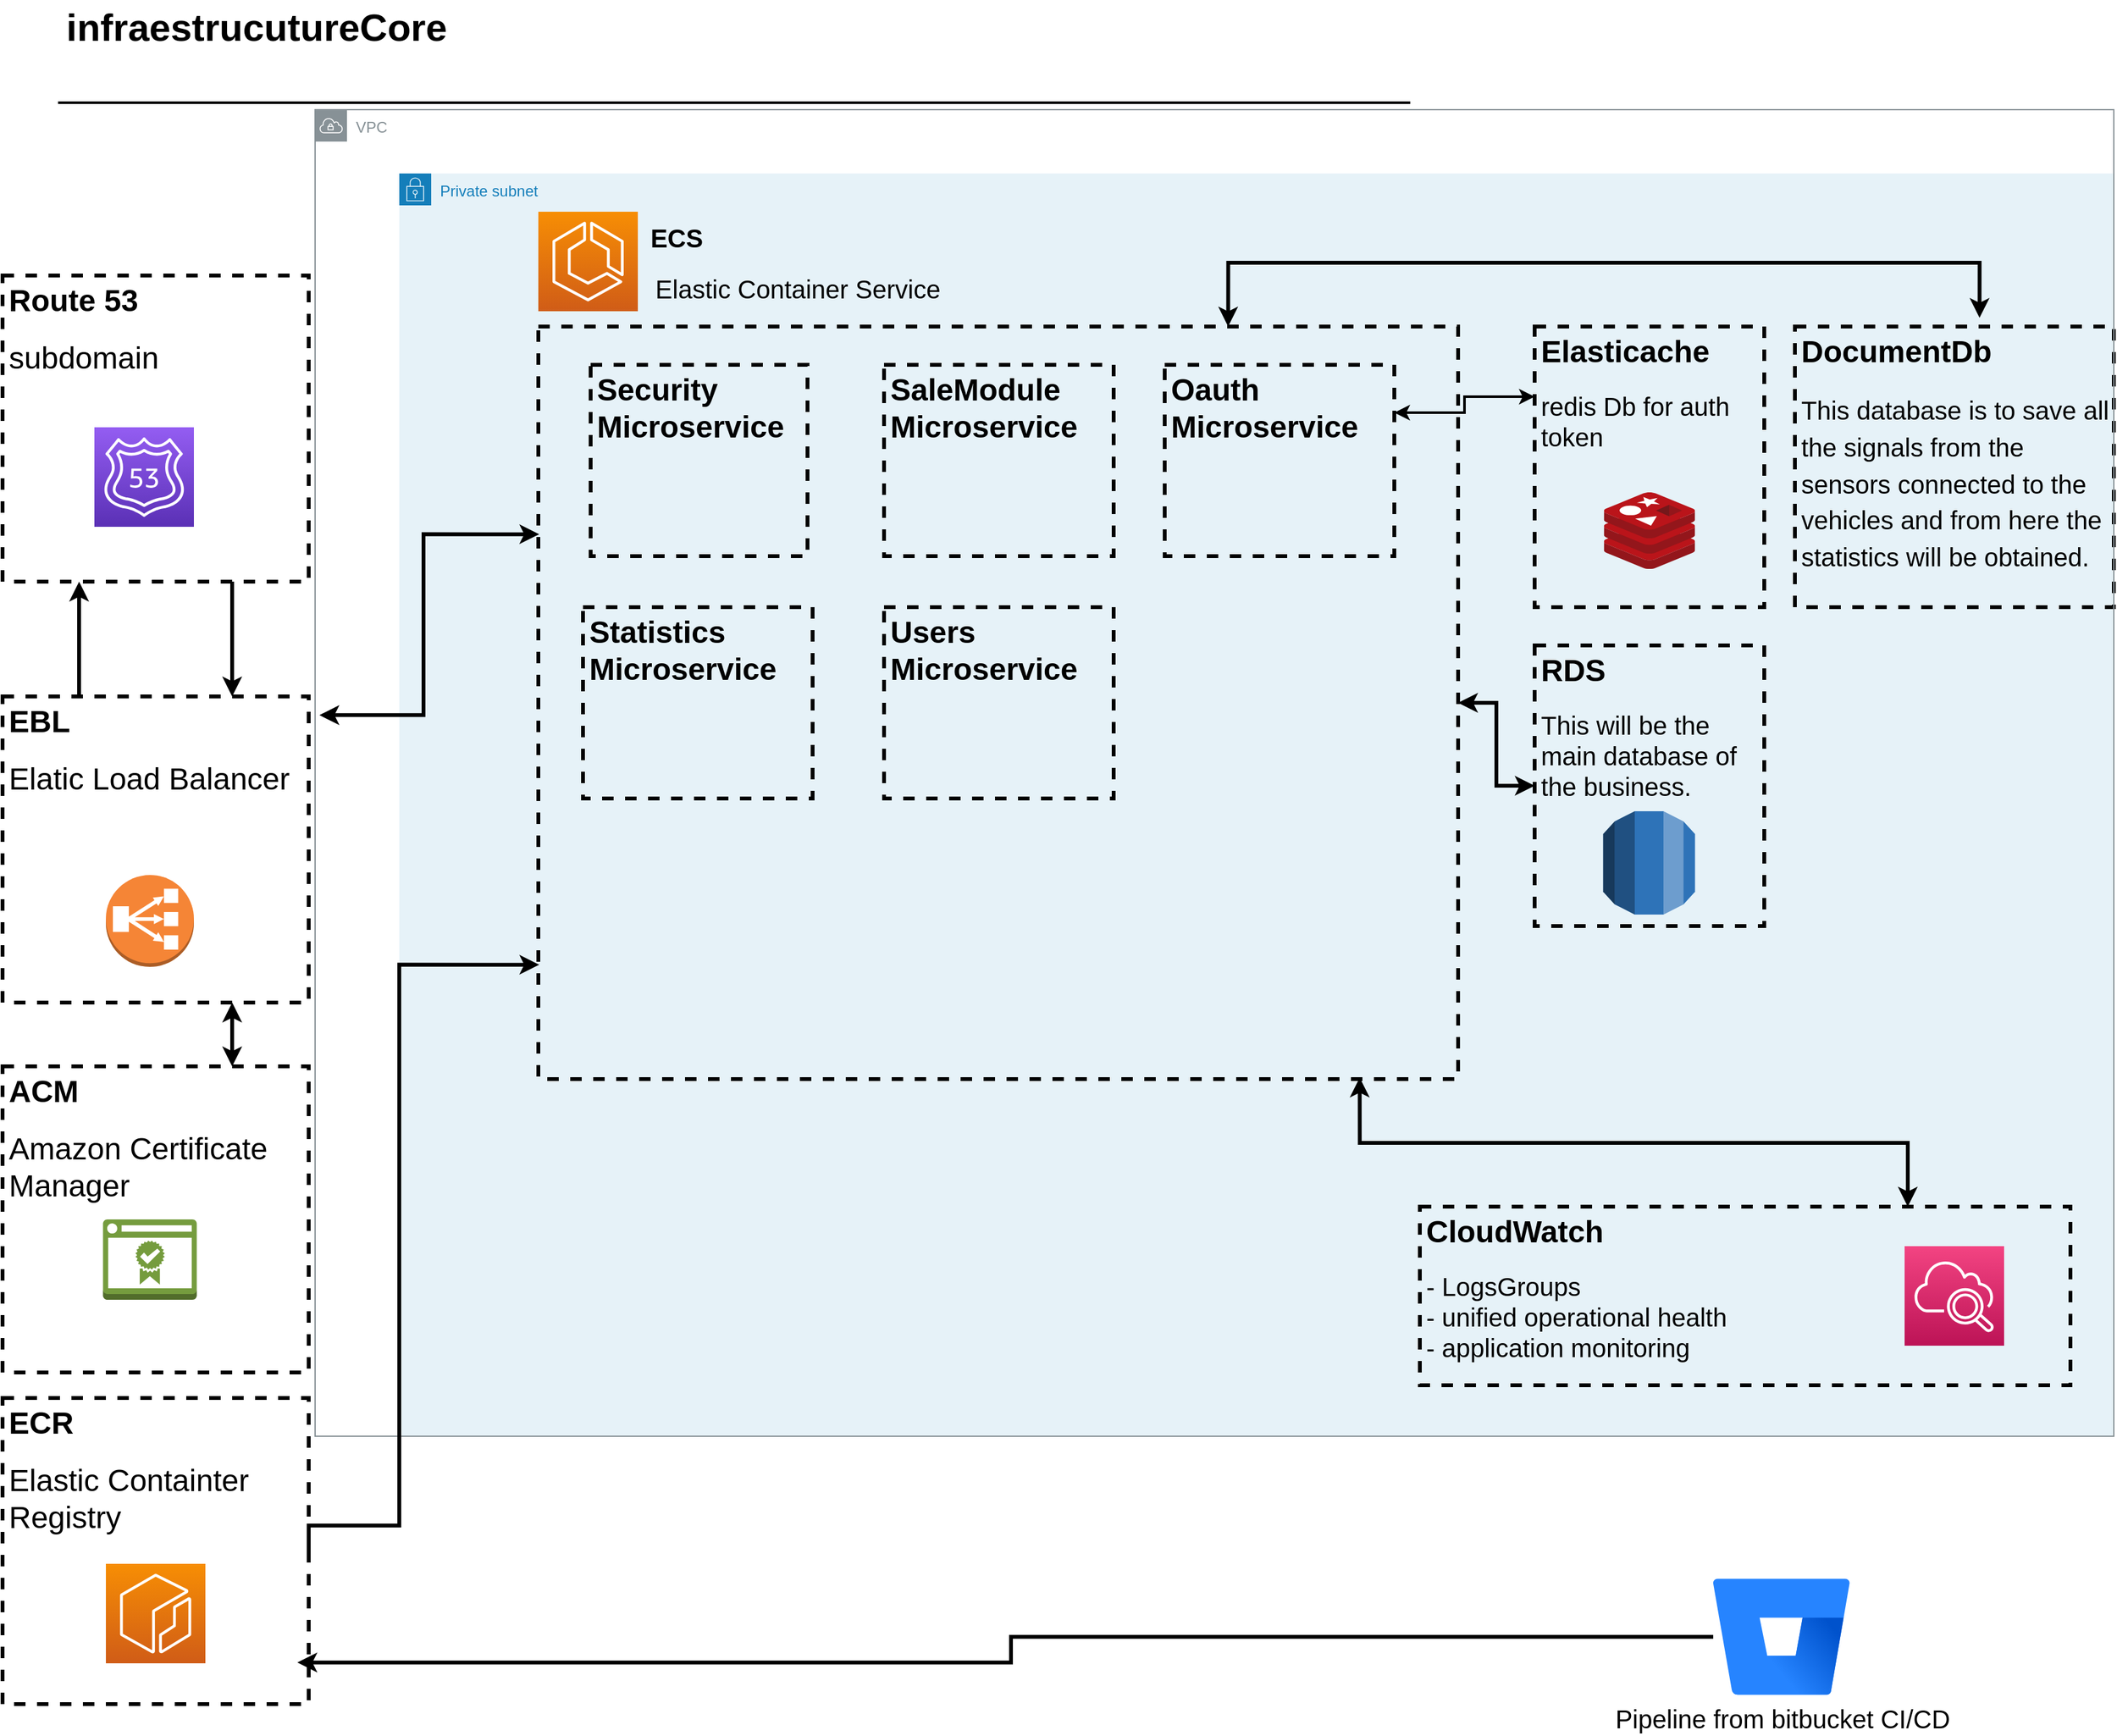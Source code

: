 <mxfile version="21.2.3" type="github">
  <diagram id="Ht1M8jgEwFfnCIfOTk4-" name="Page-1">
    <mxGraphModel dx="2314" dy="788" grid="1" gridSize="10" guides="1" tooltips="1" connect="1" arrows="1" fold="1" page="1" pageScale="1" pageWidth="1169" pageHeight="827" math="0" shadow="0">
      <root>
        <mxCell id="0" />
        <mxCell id="1" parent="0" />
        <mxCell id="ovUjnCqYb-joogBGiaoR-35" style="edgeStyle=orthogonalEdgeStyle;rounded=0;orthogonalLoop=1;jettySize=auto;html=1;exitX=0.25;exitY=0;exitDx=0;exitDy=0;entryX=0.25;entryY=1;entryDx=0;entryDy=0;strokeWidth=3;" parent="1" source="ovUjnCqYb-joogBGiaoR-29" target="ovUjnCqYb-joogBGiaoR-32" edge="1">
          <mxGeometry relative="1" as="geometry" />
        </mxCell>
        <mxCell id="ovUjnCqYb-joogBGiaoR-46" style="edgeStyle=orthogonalEdgeStyle;rounded=0;orthogonalLoop=1;jettySize=auto;html=1;exitX=0.75;exitY=1;exitDx=0;exitDy=0;entryX=0.75;entryY=0;entryDx=0;entryDy=0;strokeWidth=3;startArrow=classic;startFill=1;" parent="1" source="ovUjnCqYb-joogBGiaoR-29" target="ovUjnCqYb-joogBGiaoR-43" edge="1">
          <mxGeometry relative="1" as="geometry" />
        </mxCell>
        <mxCell id="ovUjnCqYb-joogBGiaoR-29" value="&lt;h1 style=&quot;&quot;&gt;&lt;font style=&quot;font-size: 24px;&quot;&gt;&lt;b style=&quot;border-color: var(--border-color); text-align: center;&quot;&gt;EBL&lt;/b&gt;&lt;/font&gt;&lt;/h1&gt;&lt;h1 style=&quot;&quot;&gt;&lt;span style=&quot;font-weight: normal;&quot;&gt;Elatic Load Balancer&lt;/span&gt;&lt;/h1&gt;" style="text;html=1;strokeColor=default;fillColor=none;spacing=5;spacingTop=-20;whiteSpace=wrap;overflow=hidden;rounded=0;dashed=1;strokeWidth=3;resizeHeight=0;" parent="1" vertex="1">
          <mxGeometry x="9" y="610" width="240" height="240" as="geometry" />
        </mxCell>
        <mxCell id="-QjtrjUzRDEMRZ5MF8oH-47" value="infraestrucutureCore" style="text;html=1;resizable=0;points=[];autosize=1;align=left;verticalAlign=top;spacingTop=-4;fontSize=30;fontStyle=1" parent="1" vertex="1">
          <mxGeometry x="56.5" y="64.5" width="320" height="40" as="geometry" />
        </mxCell>
        <mxCell id="SCVMTBWpLvtzJIhz15lM-1" value="" style="line;strokeWidth=2;html=1;fontSize=14;" parent="1" vertex="1">
          <mxGeometry x="52.5" y="139.5" width="1060" height="10" as="geometry" />
        </mxCell>
        <mxCell id="ovUjnCqYb-joogBGiaoR-8" value="Private subnet" style="points=[[0,0],[0.25,0],[0.5,0],[0.75,0],[1,0],[1,0.25],[1,0.5],[1,0.75],[1,1],[0.75,1],[0.5,1],[0.25,1],[0,1],[0,0.75],[0,0.5],[0,0.25]];outlineConnect=0;gradientColor=none;html=1;whiteSpace=wrap;fontSize=12;fontStyle=0;container=1;pointerEvents=0;collapsible=0;recursiveResize=0;shape=mxgraph.aws4.group;grIcon=mxgraph.aws4.group_security_group;grStroke=0;strokeColor=#147EBA;fillColor=#E6F2F8;verticalAlign=top;align=left;spacingLeft=30;fontColor=#147EBA;dashed=0;" parent="1" vertex="1">
          <mxGeometry x="320" y="200" width="1344" height="990" as="geometry" />
        </mxCell>
        <mxCell id="ovUjnCqYb-joogBGiaoR-74" style="edgeStyle=orthogonalEdgeStyle;rounded=0;orthogonalLoop=1;jettySize=auto;html=1;exitX=0.75;exitY=0;exitDx=0;exitDy=0;entryX=0.579;entryY=-0.031;entryDx=0;entryDy=0;entryPerimeter=0;strokeWidth=3;startArrow=classic;startFill=1;" parent="ovUjnCqYb-joogBGiaoR-8" source="ovUjnCqYb-joogBGiaoR-22" target="ovUjnCqYb-joogBGiaoR-72" edge="1">
          <mxGeometry relative="1" as="geometry">
            <Array as="points">
              <mxPoint x="650" y="70" />
              <mxPoint x="1239" y="70" />
            </Array>
          </mxGeometry>
        </mxCell>
        <mxCell id="ovUjnCqYb-joogBGiaoR-22" value="" style="rounded=0;whiteSpace=wrap;html=1;fillColor=none;dashed=1;strokeWidth=3;" parent="ovUjnCqYb-joogBGiaoR-8" vertex="1">
          <mxGeometry x="109" y="120" width="721" height="590" as="geometry" />
        </mxCell>
        <mxCell id="ovUjnCqYb-joogBGiaoR-23" value="" style="sketch=0;points=[[0,0,0],[0.25,0,0],[0.5,0,0],[0.75,0,0],[1,0,0],[0,1,0],[0.25,1,0],[0.5,1,0],[0.75,1,0],[1,1,0],[0,0.25,0],[0,0.5,0],[0,0.75,0],[1,0.25,0],[1,0.5,0],[1,0.75,0]];outlineConnect=0;fontColor=#232F3E;gradientColor=#F78E04;gradientDirection=north;fillColor=#D05C17;strokeColor=#ffffff;dashed=0;verticalLabelPosition=bottom;verticalAlign=top;align=center;html=1;fontSize=12;fontStyle=0;aspect=fixed;shape=mxgraph.aws4.resourceIcon;resIcon=mxgraph.aws4.ecs;" parent="ovUjnCqYb-joogBGiaoR-8" vertex="1">
          <mxGeometry x="109" y="30" width="78" height="78" as="geometry" />
        </mxCell>
        <mxCell id="ovUjnCqYb-joogBGiaoR-24" value="&lt;font size=&quot;1&quot; style=&quot;&quot;&gt;&lt;b style=&quot;font-size: 20px;&quot;&gt;ECS&lt;/b&gt;&lt;/font&gt;" style="text;html=1;align=center;verticalAlign=middle;resizable=0;points=[];autosize=1;strokeColor=none;fillColor=none;" parent="ovUjnCqYb-joogBGiaoR-8" vertex="1">
          <mxGeometry x="187" y="30" width="60" height="40" as="geometry" />
        </mxCell>
        <mxCell id="ovUjnCqYb-joogBGiaoR-26" value="&lt;font style=&quot;font-size: 20px;&quot;&gt;Elastic Container Service&lt;/font&gt;" style="text;html=1;align=center;verticalAlign=middle;resizable=0;points=[];autosize=1;strokeColor=none;fillColor=none;" parent="ovUjnCqYb-joogBGiaoR-8" vertex="1">
          <mxGeometry x="187" y="70" width="250" height="40" as="geometry" />
        </mxCell>
        <mxCell id="ovUjnCqYb-joogBGiaoR-42" style="edgeStyle=orthogonalEdgeStyle;rounded=0;orthogonalLoop=1;jettySize=auto;html=1;exitX=0.75;exitY=0;exitDx=0;exitDy=0;entryX=0.893;entryY=0.998;entryDx=0;entryDy=0;entryPerimeter=0;startArrow=classic;startFill=1;strokeWidth=3;" parent="ovUjnCqYb-joogBGiaoR-8" source="ovUjnCqYb-joogBGiaoR-39" target="ovUjnCqYb-joogBGiaoR-22" edge="1">
          <mxGeometry relative="1" as="geometry" />
        </mxCell>
        <mxCell id="ovUjnCqYb-joogBGiaoR-39" value="&lt;h1&gt;CloudWatch&lt;/h1&gt;&lt;div style=&quot;font-size: 20px;&quot;&gt;&lt;font style=&quot;font-size: 20px;&quot;&gt;- LogsGroups&lt;/font&gt;&lt;/div&gt;&lt;div style=&quot;font-size: 20px;&quot;&gt;&lt;font style=&quot;font-size: 20px;&quot;&gt;-&amp;nbsp;unified operational health&lt;/font&gt;&lt;/div&gt;&lt;div style=&quot;font-size: 20px;&quot;&gt;&lt;font style=&quot;font-size: 20px;&quot;&gt;-&amp;nbsp;application monitoring&lt;/font&gt;&lt;/div&gt;&lt;div style=&quot;font-size: 20px;&quot;&gt;&lt;br&gt;&lt;/div&gt;" style="text;html=1;strokeColor=default;fillColor=none;spacing=5;spacingTop=-20;whiteSpace=wrap;overflow=hidden;rounded=0;dashed=1;strokeWidth=3;resizeHeight=0;" parent="ovUjnCqYb-joogBGiaoR-8" vertex="1">
          <mxGeometry x="800" y="810" width="510" height="140" as="geometry" />
        </mxCell>
        <mxCell id="ovUjnCqYb-joogBGiaoR-40" value="" style="sketch=0;points=[[0,0,0],[0.25,0,0],[0.5,0,0],[0.75,0,0],[1,0,0],[0,1,0],[0.25,1,0],[0.5,1,0],[0.75,1,0],[1,1,0],[0,0.25,0],[0,0.5,0],[0,0.75,0],[1,0.25,0],[1,0.5,0],[1,0.75,0]];points=[[0,0,0],[0.25,0,0],[0.5,0,0],[0.75,0,0],[1,0,0],[0,1,0],[0.25,1,0],[0.5,1,0],[0.75,1,0],[1,1,0],[0,0.25,0],[0,0.5,0],[0,0.75,0],[1,0.25,0],[1,0.5,0],[1,0.75,0]];outlineConnect=0;fontColor=#232F3E;gradientColor=#F34482;gradientDirection=north;fillColor=#BC1356;strokeColor=#ffffff;dashed=0;verticalLabelPosition=bottom;verticalAlign=top;align=center;html=1;fontSize=12;fontStyle=0;aspect=fixed;shape=mxgraph.aws4.resourceIcon;resIcon=mxgraph.aws4.cloudwatch_2;" parent="ovUjnCqYb-joogBGiaoR-8" vertex="1">
          <mxGeometry x="1180" y="841" width="78" height="78" as="geometry" />
        </mxCell>
        <mxCell id="ovUjnCqYb-joogBGiaoR-48" value="" style="shape=image;html=1;verticalAlign=top;verticalLabelPosition=bottom;labelBackgroundColor=#ffffff;imageAspect=0;aspect=fixed;image=https://cdn1.iconfinder.com/data/icons/social-media-2106/24/social_media_social_media_logo_docker-128.png" parent="ovUjnCqYb-joogBGiaoR-8" vertex="1">
          <mxGeometry x="204" y="230" width="60" height="60" as="geometry" />
        </mxCell>
        <mxCell id="ovUjnCqYb-joogBGiaoR-49" value="&lt;h1&gt;Security Microservice&lt;/h1&gt;" style="text;html=1;strokeColor=default;fillColor=none;spacing=5;spacingTop=-20;whiteSpace=wrap;overflow=hidden;rounded=0;dashed=1;strokeWidth=3;" parent="ovUjnCqYb-joogBGiaoR-8" vertex="1">
          <mxGeometry x="150" y="150" width="170" height="150" as="geometry" />
        </mxCell>
        <mxCell id="ovUjnCqYb-joogBGiaoR-58" value="&lt;h1&gt;SaleModule Microservice&lt;/h1&gt;" style="text;html=1;strokeColor=default;fillColor=none;spacing=5;spacingTop=-20;whiteSpace=wrap;overflow=hidden;rounded=0;dashed=1;strokeWidth=3;" parent="ovUjnCqYb-joogBGiaoR-8" vertex="1">
          <mxGeometry x="380" y="150" width="180" height="150" as="geometry" />
        </mxCell>
        <mxCell id="ovUjnCqYb-joogBGiaoR-59" value="" style="shape=image;html=1;verticalAlign=top;verticalLabelPosition=bottom;labelBackgroundColor=#ffffff;imageAspect=0;aspect=fixed;image=https://cdn1.iconfinder.com/data/icons/social-media-2106/24/social_media_social_media_logo_docker-128.png" parent="ovUjnCqYb-joogBGiaoR-8" vertex="1">
          <mxGeometry x="430" y="220" width="70" height="70" as="geometry" />
        </mxCell>
        <mxCell id="ovUjnCqYb-joogBGiaoR-71" style="edgeStyle=orthogonalEdgeStyle;rounded=0;orthogonalLoop=1;jettySize=auto;html=1;exitX=1;exitY=0.25;exitDx=0;exitDy=0;entryX=0;entryY=0.25;entryDx=0;entryDy=0;startArrow=classic;startFill=1;strokeWidth=2;" parent="ovUjnCqYb-joogBGiaoR-8" source="ovUjnCqYb-joogBGiaoR-60" target="ovUjnCqYb-joogBGiaoR-66" edge="1">
          <mxGeometry relative="1" as="geometry" />
        </mxCell>
        <mxCell id="ovUjnCqYb-joogBGiaoR-60" value="&lt;h1&gt;Oauth Microservice&lt;/h1&gt;" style="text;html=1;strokeColor=default;fillColor=none;spacing=5;spacingTop=-20;whiteSpace=wrap;overflow=hidden;rounded=0;dashed=1;strokeWidth=3;" parent="ovUjnCqYb-joogBGiaoR-8" vertex="1">
          <mxGeometry x="600" y="150" width="180" height="150" as="geometry" />
        </mxCell>
        <mxCell id="ovUjnCqYb-joogBGiaoR-61" value="" style="shape=image;html=1;verticalAlign=top;verticalLabelPosition=bottom;labelBackgroundColor=#ffffff;imageAspect=0;aspect=fixed;image=https://cdn1.iconfinder.com/data/icons/social-media-2106/24/social_media_social_media_logo_docker-128.png" parent="ovUjnCqYb-joogBGiaoR-8" vertex="1">
          <mxGeometry x="650" y="220" width="70" height="70" as="geometry" />
        </mxCell>
        <mxCell id="ovUjnCqYb-joogBGiaoR-62" value="&lt;h1&gt;Statistics Microservice&lt;/h1&gt;" style="text;html=1;strokeColor=default;fillColor=none;spacing=5;spacingTop=-20;whiteSpace=wrap;overflow=hidden;rounded=0;dashed=1;strokeWidth=3;" parent="ovUjnCqYb-joogBGiaoR-8" vertex="1">
          <mxGeometry x="144" y="340" width="180" height="150" as="geometry" />
        </mxCell>
        <mxCell id="ovUjnCqYb-joogBGiaoR-63" value="" style="shape=image;html=1;verticalAlign=top;verticalLabelPosition=bottom;labelBackgroundColor=#ffffff;imageAspect=0;aspect=fixed;image=https://cdn1.iconfinder.com/data/icons/social-media-2106/24/social_media_social_media_logo_docker-128.png" parent="ovUjnCqYb-joogBGiaoR-8" vertex="1">
          <mxGeometry x="194" y="410" width="70" height="70" as="geometry" />
        </mxCell>
        <mxCell id="ovUjnCqYb-joogBGiaoR-64" value="&lt;h1&gt;Users Microservice&lt;/h1&gt;" style="text;html=1;strokeColor=default;fillColor=none;spacing=5;spacingTop=-20;whiteSpace=wrap;overflow=hidden;rounded=0;dashed=1;strokeWidth=3;" parent="ovUjnCqYb-joogBGiaoR-8" vertex="1">
          <mxGeometry x="380" y="340" width="180" height="150" as="geometry" />
        </mxCell>
        <mxCell id="ovUjnCqYb-joogBGiaoR-65" value="" style="shape=image;html=1;verticalAlign=top;verticalLabelPosition=bottom;labelBackgroundColor=#ffffff;imageAspect=0;aspect=fixed;image=https://cdn1.iconfinder.com/data/icons/social-media-2106/24/social_media_social_media_logo_docker-128.png" parent="ovUjnCqYb-joogBGiaoR-8" vertex="1">
          <mxGeometry x="430" y="410" width="70" height="70" as="geometry" />
        </mxCell>
        <mxCell id="ovUjnCqYb-joogBGiaoR-66" value="&lt;h1&gt;Elasticache&lt;/h1&gt;&lt;div style=&quot;&quot;&gt;&lt;font style=&quot;font-size: 20px;&quot;&gt;redis Db for auth token&lt;/font&gt;&lt;br&gt;&lt;/div&gt;&lt;div style=&quot;font-size: 20px;&quot;&gt;&lt;br&gt;&lt;/div&gt;" style="text;html=1;strokeColor=default;fillColor=none;spacing=5;spacingTop=-20;whiteSpace=wrap;overflow=hidden;rounded=0;dashed=1;strokeWidth=3;resizeHeight=0;" parent="ovUjnCqYb-joogBGiaoR-8" vertex="1">
          <mxGeometry x="890" y="120" width="180" height="220" as="geometry" />
        </mxCell>
        <mxCell id="ovUjnCqYb-joogBGiaoR-69" value="" style="image;sketch=0;aspect=fixed;html=1;points=[];align=center;fontSize=12;image=img/lib/mscae/Cache_Redis_Product.svg;" parent="ovUjnCqYb-joogBGiaoR-8" vertex="1">
          <mxGeometry x="944.28" y="250" width="71.43" height="60" as="geometry" />
        </mxCell>
        <mxCell id="ovUjnCqYb-joogBGiaoR-72" value="&lt;h1&gt;&lt;span style=&quot;background-color: initial;&quot;&gt;DocumentDb&lt;/span&gt;&lt;/h1&gt;&lt;h1&gt;&lt;span style=&quot;font-weight: normal;&quot;&gt;&lt;font style=&quot;font-size: 20px;&quot;&gt;This database is to save all the signals from the sensors connected to the vehicles and from here the statistics will be obtained.&lt;/font&gt;&lt;/span&gt;&lt;br&gt;&lt;/h1&gt;&lt;div style=&quot;font-size: 20px;&quot;&gt;&lt;br&gt;&lt;/div&gt;" style="text;html=1;strokeColor=default;fillColor=none;spacing=5;spacingTop=-20;whiteSpace=wrap;overflow=hidden;rounded=0;dashed=1;strokeWidth=3;resizeHeight=0;" parent="ovUjnCqYb-joogBGiaoR-8" vertex="1">
          <mxGeometry x="1094" y="120" width="250" height="220" as="geometry" />
        </mxCell>
        <mxCell id="ovUjnCqYb-joogBGiaoR-75" value="" style="outlineConnect=0;dashed=0;verticalLabelPosition=bottom;verticalAlign=top;align=center;html=1;shape=mxgraph.aws3.rds;fillColor=#2E73B8;gradientColor=none;" parent="ovUjnCqYb-joogBGiaoR-8" vertex="1">
          <mxGeometry x="943.71" y="500" width="72" height="81" as="geometry" />
        </mxCell>
        <mxCell id="ovUjnCqYb-joogBGiaoR-79" style="edgeStyle=orthogonalEdgeStyle;rounded=0;orthogonalLoop=1;jettySize=auto;html=1;exitX=0;exitY=0.5;exitDx=0;exitDy=0;strokeWidth=3;startArrow=classic;startFill=1;" parent="ovUjnCqYb-joogBGiaoR-8" source="ovUjnCqYb-joogBGiaoR-76" target="ovUjnCqYb-joogBGiaoR-22" edge="1">
          <mxGeometry relative="1" as="geometry" />
        </mxCell>
        <mxCell id="ovUjnCqYb-joogBGiaoR-76" value="&lt;h1&gt;RDS&lt;/h1&gt;&lt;div style=&quot;&quot;&gt;&lt;font style=&quot;font-size: 20px;&quot;&gt;This will be the main database of the business.&lt;/font&gt;&lt;br&gt;&lt;/div&gt;&lt;div style=&quot;font-size: 20px;&quot;&gt;&lt;br&gt;&lt;/div&gt;" style="text;html=1;strokeColor=default;fillColor=none;spacing=5;spacingTop=-20;whiteSpace=wrap;overflow=hidden;rounded=0;dashed=1;strokeWidth=3;resizeHeight=0;" parent="ovUjnCqYb-joogBGiaoR-8" vertex="1">
          <mxGeometry x="890" y="370" width="180" height="220" as="geometry" />
        </mxCell>
        <mxCell id="ovUjnCqYb-joogBGiaoR-78" style="edgeStyle=orthogonalEdgeStyle;rounded=0;orthogonalLoop=1;jettySize=auto;html=1;exitX=0.5;exitY=1;exitDx=0;exitDy=0;" parent="ovUjnCqYb-joogBGiaoR-8" source="ovUjnCqYb-joogBGiaoR-76" target="ovUjnCqYb-joogBGiaoR-76" edge="1">
          <mxGeometry relative="1" as="geometry" />
        </mxCell>
        <mxCell id="ovUjnCqYb-joogBGiaoR-80" value="VPC" style="sketch=0;outlineConnect=0;gradientColor=none;html=1;whiteSpace=wrap;fontSize=12;fontStyle=0;shape=mxgraph.aws4.group;grIcon=mxgraph.aws4.group_vpc;strokeColor=#879196;fillColor=none;verticalAlign=top;align=left;spacingLeft=30;fontColor=#879196;dashed=0;" parent="ovUjnCqYb-joogBGiaoR-8" vertex="1">
          <mxGeometry x="-66" y="-50" width="1410" height="1040" as="geometry" />
        </mxCell>
        <mxCell id="ovUjnCqYb-joogBGiaoR-17" value="" style="edgeStyle=orthogonalEdgeStyle;rounded=0;orthogonalLoop=1;jettySize=auto;exitX=0;exitY=0.5;exitDx=0;exitDy=0;entryX=0.963;entryY=0.864;entryDx=0;entryDy=0;fontSize=17;spacing=10;html=1;fontFamily=Helvetica;strokeWidth=3;entryPerimeter=0;" parent="1" source="ovUjnCqYb-joogBGiaoR-12" target="ovUjnCqYb-joogBGiaoR-18" edge="1">
          <mxGeometry relative="1" as="geometry">
            <mxPoint x="1073.0" y="1346.5" as="targetPoint" />
          </mxGeometry>
        </mxCell>
        <mxCell id="ovUjnCqYb-joogBGiaoR-12" value="&lt;font style=&quot;font-size: 20px;&quot;&gt;Pipeline from bitbucket CI/CD&lt;/font&gt;" style="image;html=1;image=img/lib/atlassian/Bitbucket_Logo.svg;" parent="1" vertex="1">
          <mxGeometry x="1350" y="1301.5" width="107" height="91.5" as="geometry" />
        </mxCell>
        <mxCell id="ovUjnCqYb-joogBGiaoR-27" style="edgeStyle=orthogonalEdgeStyle;rounded=0;orthogonalLoop=1;jettySize=auto;html=1;exitX=1;exitY=0.5;exitDx=0;exitDy=0;strokeWidth=3;entryX=0.001;entryY=0.848;entryDx=0;entryDy=0;entryPerimeter=0;" parent="1" source="ovUjnCqYb-joogBGiaoR-18" target="ovUjnCqYb-joogBGiaoR-22" edge="1">
          <mxGeometry relative="1" as="geometry">
            <Array as="points">
              <mxPoint x="320" y="1260" />
              <mxPoint x="320" y="820" />
            </Array>
          </mxGeometry>
        </mxCell>
        <mxCell id="ovUjnCqYb-joogBGiaoR-18" value="&lt;h1&gt;ECR&lt;/h1&gt;&lt;div&gt;&lt;h1 style=&quot;border-color: var(--border-color);&quot;&gt;&lt;span style=&quot;font-weight: normal;&quot;&gt;Elastic Containter Registry&lt;/span&gt;&lt;/h1&gt;&lt;/div&gt;" style="text;html=1;strokeColor=default;fillColor=none;spacing=5;spacingTop=-20;whiteSpace=wrap;overflow=hidden;rounded=0;dashed=1;strokeWidth=3;resizeHeight=0;" parent="1" vertex="1">
          <mxGeometry x="9" y="1160" width="240" height="240" as="geometry" />
        </mxCell>
        <mxCell id="ovUjnCqYb-joogBGiaoR-20" value="" style="sketch=0;points=[[0,0,0],[0.25,0,0],[0.5,0,0],[0.75,0,0],[1,0,0],[0,1,0],[0.25,1,0],[0.5,1,0],[0.75,1,0],[1,1,0],[0,0.25,0],[0,0.5,0],[0,0.75,0],[1,0.25,0],[1,0.5,0],[1,0.75,0]];outlineConnect=0;fontColor=#232F3E;gradientColor=#F78E04;gradientDirection=north;fillColor=#D05C17;strokeColor=#ffffff;dashed=0;verticalLabelPosition=bottom;verticalAlign=top;align=center;html=1;fontSize=12;fontStyle=0;aspect=fixed;shape=mxgraph.aws4.resourceIcon;resIcon=mxgraph.aws4.ecr;" parent="1" vertex="1">
          <mxGeometry x="90" y="1290" width="78" height="78" as="geometry" />
        </mxCell>
        <mxCell id="ovUjnCqYb-joogBGiaoR-28" value="&lt;font style=&quot;font-size: 20px;&quot;&gt;&lt;br&gt;&lt;/font&gt;" style="outlineConnect=0;dashed=0;verticalLabelPosition=bottom;verticalAlign=top;align=center;html=1;shape=mxgraph.aws3.classic_load_balancer;fillColor=#F58536;gradientColor=none;" parent="1" vertex="1">
          <mxGeometry x="90" y="750" width="69" height="72" as="geometry" />
        </mxCell>
        <mxCell id="ovUjnCqYb-joogBGiaoR-31" style="edgeStyle=orthogonalEdgeStyle;rounded=0;orthogonalLoop=1;jettySize=auto;html=1;exitX=1.035;exitY=0.061;exitDx=0;exitDy=0;entryX=0.001;entryY=0.276;entryDx=0;entryDy=0;entryPerimeter=0;strokeWidth=3;startArrow=classic;startFill=1;exitPerimeter=0;" parent="1" source="ovUjnCqYb-joogBGiaoR-29" target="ovUjnCqYb-joogBGiaoR-22" edge="1">
          <mxGeometry relative="1" as="geometry" />
        </mxCell>
        <mxCell id="ovUjnCqYb-joogBGiaoR-34" style="edgeStyle=orthogonalEdgeStyle;rounded=0;orthogonalLoop=1;jettySize=auto;html=1;exitX=0.75;exitY=1;exitDx=0;exitDy=0;entryX=0.75;entryY=0;entryDx=0;entryDy=0;strokeWidth=3;" parent="1" source="ovUjnCqYb-joogBGiaoR-32" target="ovUjnCqYb-joogBGiaoR-29" edge="1">
          <mxGeometry relative="1" as="geometry" />
        </mxCell>
        <mxCell id="ovUjnCqYb-joogBGiaoR-32" value="&lt;h1 style=&quot;&quot;&gt;&lt;font style=&quot;font-size: 24px;&quot;&gt;&lt;b style=&quot;border-color: var(--border-color); text-align: center;&quot;&gt;Route 53&lt;/b&gt;&lt;/font&gt;&lt;/h1&gt;&lt;h1 style=&quot;&quot;&gt;&lt;span style=&quot;font-weight: normal;&quot;&gt;subdomain&lt;/span&gt;&lt;br&gt;&lt;/h1&gt;" style="text;html=1;strokeColor=default;fillColor=none;spacing=5;spacingTop=-20;whiteSpace=wrap;overflow=hidden;rounded=0;dashed=1;strokeWidth=3;resizeHeight=0;" parent="1" vertex="1">
          <mxGeometry x="9" y="280" width="240" height="240" as="geometry" />
        </mxCell>
        <mxCell id="ovUjnCqYb-joogBGiaoR-36" value="" style="sketch=0;points=[[0,0,0],[0.25,0,0],[0.5,0,0],[0.75,0,0],[1,0,0],[0,1,0],[0.25,1,0],[0.5,1,0],[0.75,1,0],[1,1,0],[0,0.25,0],[0,0.5,0],[0,0.75,0],[1,0.25,0],[1,0.5,0],[1,0.75,0]];outlineConnect=0;fontColor=#232F3E;gradientColor=#945DF2;gradientDirection=north;fillColor=#5A30B5;strokeColor=#ffffff;dashed=0;verticalLabelPosition=bottom;verticalAlign=top;align=center;html=1;fontSize=12;fontStyle=0;aspect=fixed;shape=mxgraph.aws4.resourceIcon;resIcon=mxgraph.aws4.route_53;" parent="1" vertex="1">
          <mxGeometry x="81" y="399" width="78" height="78" as="geometry" />
        </mxCell>
        <mxCell id="ovUjnCqYb-joogBGiaoR-43" value="&lt;h1 style=&quot;&quot;&gt;&lt;font style=&quot;font-size: 24px;&quot;&gt;&lt;b style=&quot;border-color: var(--border-color); text-align: center;&quot;&gt;ACM&lt;/b&gt;&lt;/font&gt;&lt;/h1&gt;&lt;h1 style=&quot;&quot;&gt;&lt;span style=&quot;font-weight: 400;&quot;&gt;Amazon Certificate Manager&lt;/span&gt;&lt;/h1&gt;" style="text;html=1;strokeColor=default;fillColor=none;spacing=5;spacingTop=-20;whiteSpace=wrap;overflow=hidden;rounded=0;dashed=1;strokeWidth=3;resizeHeight=0;" parent="1" vertex="1">
          <mxGeometry x="9" y="900" width="240" height="240" as="geometry" />
        </mxCell>
        <mxCell id="ovUjnCqYb-joogBGiaoR-45" value="" style="outlineConnect=0;dashed=0;verticalLabelPosition=bottom;verticalAlign=top;align=center;html=1;shape=mxgraph.aws3.certificate_manager_2;fillColor=#759C3E;gradientColor=none;" parent="1" vertex="1">
          <mxGeometry x="87.75" y="1020" width="73.5" height="63" as="geometry" />
        </mxCell>
      </root>
    </mxGraphModel>
  </diagram>
</mxfile>
